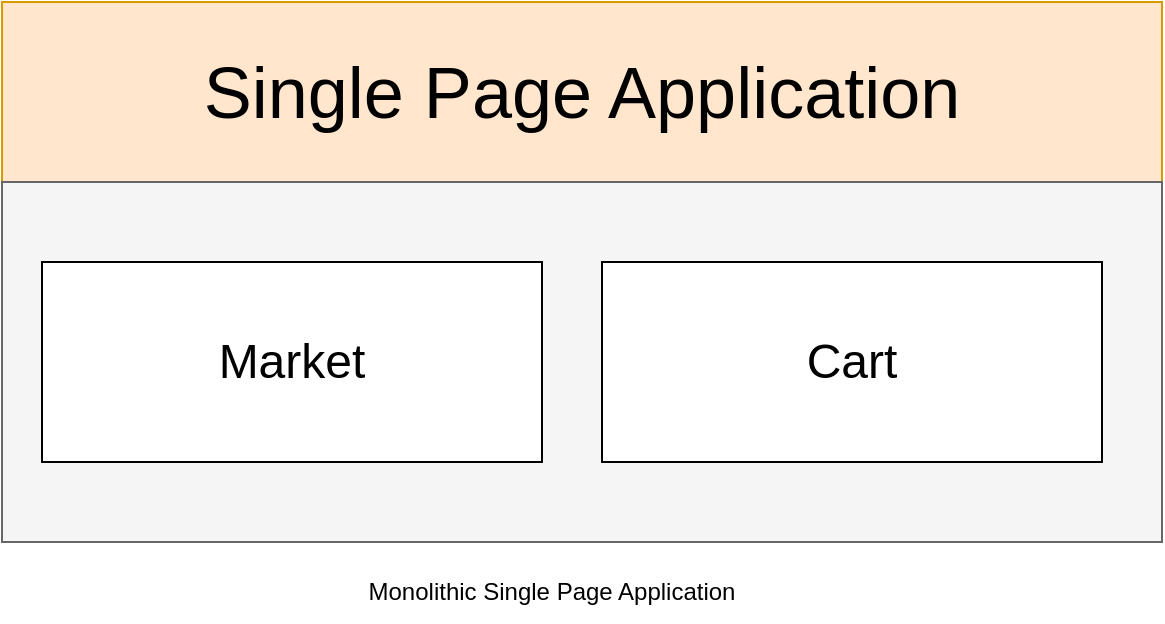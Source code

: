 <mxfile version="21.6.2" type="device" pages="7">
  <diagram name="Page-1" id="--JIbFCNCCRg-Ra6WlN-">
    <mxGraphModel dx="785" dy="1139" grid="1" gridSize="10" guides="1" tooltips="1" connect="1" arrows="1" fold="1" page="1" pageScale="1" pageWidth="850" pageHeight="1100" math="0" shadow="0">
      <root>
        <mxCell id="0" />
        <mxCell id="1" parent="0" />
        <mxCell id="Fht797_aLlEK99HxYjkb-1" value="&lt;font style=&quot;font-size: 36px;&quot;&gt;Single Page Application&lt;/font&gt;" style="rounded=0;whiteSpace=wrap;html=1;fillColor=#ffe6cc;strokeColor=#d79b00;" parent="1" vertex="1">
          <mxGeometry x="110" y="310" width="580" height="90" as="geometry" />
        </mxCell>
        <mxCell id="Fht797_aLlEK99HxYjkb-2" value="" style="rounded=0;whiteSpace=wrap;html=1;fillColor=#f5f5f5;fontColor=#333333;strokeColor=#666666;" parent="1" vertex="1">
          <mxGeometry x="110" y="400" width="580" height="180" as="geometry" />
        </mxCell>
        <mxCell id="Fht797_aLlEK99HxYjkb-4" value="&lt;font style=&quot;font-size: 24px;&quot;&gt;Market&lt;/font&gt;" style="rounded=0;whiteSpace=wrap;html=1;" parent="1" vertex="1">
          <mxGeometry x="130" y="440" width="250" height="100" as="geometry" />
        </mxCell>
        <mxCell id="Fht797_aLlEK99HxYjkb-12" value="&lt;font style=&quot;font-size: 24px;&quot;&gt;Cart&lt;/font&gt;" style="rounded=0;whiteSpace=wrap;html=1;" parent="1" vertex="1">
          <mxGeometry x="410" y="440" width="250" height="100" as="geometry" />
        </mxCell>
        <mxCell id="Fht797_aLlEK99HxYjkb-13" value="Monolithic Single Page Application" style="text;html=1;strokeColor=none;fillColor=none;align=center;verticalAlign=middle;whiteSpace=wrap;rounded=0;" parent="1" vertex="1">
          <mxGeometry x="250" y="590" width="270" height="30" as="geometry" />
        </mxCell>
      </root>
    </mxGraphModel>
  </diagram>
  <diagram id="bLvvdD_WTM3bdU5-brCn" name="Page-2">
    <mxGraphModel dx="924" dy="1340" grid="1" gridSize="10" guides="1" tooltips="1" connect="1" arrows="1" fold="1" page="1" pageScale="1" pageWidth="850" pageHeight="1100" math="0" shadow="0">
      <root>
        <mxCell id="0" />
        <mxCell id="1" parent="0" />
        <mxCell id="ryjcHDXRMsLDlWJCNbZk-1" value="" style="rounded=0;whiteSpace=wrap;html=1;fillColor=#f5f5f5;strokeColor=#666666;fontColor=#333333;" parent="1" vertex="1">
          <mxGeometry x="113" y="350" width="260" height="150" as="geometry" />
        </mxCell>
        <mxCell id="ryjcHDXRMsLDlWJCNbZk-2" value="&lt;b&gt;&lt;font style=&quot;font-size: 22px;&quot;&gt;React Single Page Application&lt;/font&gt;&lt;/b&gt;" style="rounded=0;whiteSpace=wrap;html=1;fillColor=#ffe6cc;strokeColor=#d79b00;" parent="1" vertex="1">
          <mxGeometry x="113" y="290" width="260" height="60" as="geometry" />
        </mxCell>
        <mxCell id="GFTjartdtwCa3VPqbh0O-1" value="&lt;font style=&quot;font-size: 24px;&quot;&gt;Market&lt;/font&gt;" style="rounded=0;whiteSpace=wrap;html=1;" parent="1" vertex="1">
          <mxGeometry x="143" y="380" width="200" height="80" as="geometry" />
        </mxCell>
        <mxCell id="lZiaKlkqVWLmifHFVUMV-1" value="" style="rounded=0;whiteSpace=wrap;html=1;fillColor=#f5f5f5;strokeColor=#666666;fontColor=#333333;" parent="1" vertex="1">
          <mxGeometry x="478" y="350" width="260" height="150" as="geometry" />
        </mxCell>
        <mxCell id="lZiaKlkqVWLmifHFVUMV-2" value="&lt;b&gt;&lt;font style=&quot;font-size: 22px;&quot;&gt;React Single Page Application&lt;/font&gt;&lt;/b&gt;" style="rounded=0;whiteSpace=wrap;html=1;fillColor=#ffe6cc;strokeColor=#d79b00;" parent="1" vertex="1">
          <mxGeometry x="478" y="290" width="260" height="60" as="geometry" />
        </mxCell>
        <mxCell id="lZiaKlkqVWLmifHFVUMV-3" value="&lt;font style=&quot;font-size: 24px;&quot;&gt;Cart&lt;/font&gt;" style="rounded=0;whiteSpace=wrap;html=1;" parent="1" vertex="1">
          <mxGeometry x="508" y="380" width="200" height="80" as="geometry" />
        </mxCell>
        <mxCell id="S316Bm3XXtKbjHkvnMJC-2" style="edgeStyle=orthogonalEdgeStyle;rounded=0;orthogonalLoop=1;jettySize=auto;html=1;entryX=0.5;entryY=0;entryDx=0;entryDy=0;strokeWidth=3;" parent="1" source="S316Bm3XXtKbjHkvnMJC-1" target="ryjcHDXRMsLDlWJCNbZk-2" edge="1">
          <mxGeometry relative="1" as="geometry" />
        </mxCell>
        <mxCell id="S316Bm3XXtKbjHkvnMJC-3" style="edgeStyle=orthogonalEdgeStyle;rounded=0;orthogonalLoop=1;jettySize=auto;html=1;entryX=0.5;entryY=0;entryDx=0;entryDy=0;strokeWidth=3;" parent="1" source="S316Bm3XXtKbjHkvnMJC-1" target="lZiaKlkqVWLmifHFVUMV-2" edge="1">
          <mxGeometry relative="1" as="geometry" />
        </mxCell>
        <mxCell id="S316Bm3XXtKbjHkvnMJC-1" value="&lt;font size=&quot;1&quot; style=&quot;&quot;&gt;&lt;b style=&quot;font-size: 23px;&quot;&gt;Container&lt;/b&gt;&lt;/font&gt;" style="rounded=0;whiteSpace=wrap;html=1;fillColor=#fad9d5;strokeColor=#ae4132;" parent="1" vertex="1">
          <mxGeometry x="285" y="140" width="280" height="80" as="geometry" />
        </mxCell>
      </root>
    </mxGraphModel>
  </diagram>
  <diagram id="acNAJ5-IKj0yj_vd4Acj" name="Page-3">
    <mxGraphModel dx="785" dy="1139" grid="1" gridSize="10" guides="1" tooltips="1" connect="1" arrows="1" fold="1" page="1" pageScale="1" pageWidth="850" pageHeight="1100" math="0" shadow="0">
      <root>
        <mxCell id="0" />
        <mxCell id="1" parent="0" />
        <mxCell id="xewhpXjkvFaPtMYvJp41-12" style="edgeStyle=orthogonalEdgeStyle;rounded=0;orthogonalLoop=1;jettySize=auto;html=1;strokeWidth=3;" parent="1" source="xewhpXjkvFaPtMYvJp41-1" target="xewhpXjkvFaPtMYvJp41-8" edge="1">
          <mxGeometry relative="1" as="geometry">
            <Array as="points">
              <mxPoint x="190" y="430" />
              <mxPoint x="460" y="430" />
            </Array>
          </mxGeometry>
        </mxCell>
        <mxCell id="xewhpXjkvFaPtMYvJp41-14" style="edgeStyle=orthogonalEdgeStyle;rounded=0;orthogonalLoop=1;jettySize=auto;html=1;strokeWidth=3;" parent="1" source="xewhpXjkvFaPtMYvJp41-1" edge="1">
          <mxGeometry relative="1" as="geometry">
            <mxPoint x="240" y="470" as="targetPoint" />
          </mxGeometry>
        </mxCell>
        <mxCell id="xewhpXjkvFaPtMYvJp41-16" style="edgeStyle=orthogonalEdgeStyle;rounded=0;orthogonalLoop=1;jettySize=auto;html=1;exitX=1;exitY=0.5;exitDx=0;exitDy=0;entryX=0;entryY=0.5;entryDx=0;entryDy=0;fillColor=#f8cecc;strokeColor=#b85450;strokeWidth=5;endArrow=cross;endFill=0;" parent="1" source="xewhpXjkvFaPtMYvJp41-1" target="xewhpXjkvFaPtMYvJp41-4" edge="1">
          <mxGeometry relative="1" as="geometry" />
        </mxCell>
        <mxCell id="xewhpXjkvFaPtMYvJp41-1" value="" style="rounded=0;whiteSpace=wrap;html=1;fillColor=#f5f5f5;strokeColor=#666666;fontColor=#333333;" parent="1" vertex="1">
          <mxGeometry x="60" y="240" width="260" height="150" as="geometry" />
        </mxCell>
        <mxCell id="xewhpXjkvFaPtMYvJp41-2" value="&lt;b&gt;&lt;font style=&quot;font-size: 22px;&quot;&gt;React Single Page Application&lt;/font&gt;&lt;/b&gt;" style="rounded=0;whiteSpace=wrap;html=1;fillColor=#ffe6cc;strokeColor=#d79b00;" parent="1" vertex="1">
          <mxGeometry x="60" y="180" width="260" height="60" as="geometry" />
        </mxCell>
        <mxCell id="xewhpXjkvFaPtMYvJp41-3" value="&lt;font style=&quot;font-size: 24px;&quot;&gt;Market&lt;/font&gt;" style="rounded=0;whiteSpace=wrap;html=1;" parent="1" vertex="1">
          <mxGeometry x="90" y="270" width="200" height="80" as="geometry" />
        </mxCell>
        <mxCell id="xewhpXjkvFaPtMYvJp41-15" style="edgeStyle=orthogonalEdgeStyle;rounded=0;orthogonalLoop=1;jettySize=auto;html=1;entryX=0.642;entryY=0;entryDx=0;entryDy=0;entryPerimeter=0;strokeWidth=3;" parent="1" source="xewhpXjkvFaPtMYvJp41-4" target="xewhpXjkvFaPtMYvJp41-8" edge="1">
          <mxGeometry relative="1" as="geometry" />
        </mxCell>
        <mxCell id="xewhpXjkvFaPtMYvJp41-4" value="" style="rounded=0;whiteSpace=wrap;html=1;fillColor=#f5f5f5;strokeColor=#666666;fontColor=#333333;" parent="1" vertex="1">
          <mxGeometry x="425" y="240" width="260" height="150" as="geometry" />
        </mxCell>
        <mxCell id="xewhpXjkvFaPtMYvJp41-5" value="&lt;b&gt;&lt;font style=&quot;font-size: 22px;&quot;&gt;React Single Page Application&lt;/font&gt;&lt;/b&gt;" style="rounded=0;whiteSpace=wrap;html=1;fillColor=#ffe6cc;strokeColor=#d79b00;" parent="1" vertex="1">
          <mxGeometry x="425" y="180" width="260" height="60" as="geometry" />
        </mxCell>
        <mxCell id="xewhpXjkvFaPtMYvJp41-6" value="&lt;font style=&quot;font-size: 24px;&quot;&gt;Cart&lt;/font&gt;" style="rounded=0;whiteSpace=wrap;html=1;" parent="1" vertex="1">
          <mxGeometry x="455" y="270" width="200" height="80" as="geometry" />
        </mxCell>
        <mxCell id="xewhpXjkvFaPtMYvJp41-7" value="&lt;font style=&quot;font-size: 18px;&quot;&gt;&lt;b&gt;API to Get Products&lt;/b&gt;&lt;/font&gt;" style="rounded=0;whiteSpace=wrap;html=1;fillColor=#fff2cc;strokeColor=#d6b656;" parent="1" vertex="1">
          <mxGeometry x="120" y="470" width="240" height="80" as="geometry" />
        </mxCell>
        <mxCell id="xewhpXjkvFaPtMYvJp41-8" value="&lt;font size=&quot;1&quot; style=&quot;&quot;&gt;&lt;b style=&quot;font-size: 18px;&quot;&gt;API for Managing Cart&lt;/b&gt;&lt;/font&gt;" style="rounded=0;whiteSpace=wrap;html=1;fillColor=#fff2cc;strokeColor=#d6b656;" parent="1" vertex="1">
          <mxGeometry x="400" y="470" width="240" height="80" as="geometry" />
        </mxCell>
      </root>
    </mxGraphModel>
  </diagram>
  <diagram id="0IOE6PRN7DPEpsZzGV7t" name="Page-4">
    <mxGraphModel dx="785" dy="1139" grid="1" gridSize="10" guides="1" tooltips="1" connect="1" arrows="1" fold="1" page="1" pageScale="1" pageWidth="850" pageHeight="1100" math="0" shadow="0">
      <root>
        <mxCell id="0" />
        <mxCell id="1" parent="0" />
        <mxCell id="zOkcD0dEAVJurSwZPRy9-1" value="&lt;b&gt;&lt;font style=&quot;font-size: 20px;&quot;&gt;Build-Time Integration&lt;/font&gt;&lt;/b&gt;" style="rounded=0;whiteSpace=wrap;html=1;fillColor=#d0cee2;strokeColor=#56517e;" parent="1" vertex="1">
          <mxGeometry x="80" y="40" width="680" height="80" as="geometry" />
        </mxCell>
        <mxCell id="zOkcD0dEAVJurSwZPRy9-2" value="" style="endArrow=classic;html=1;rounded=0;" parent="1" edge="1">
          <mxGeometry width="50" height="50" relative="1" as="geometry">
            <mxPoint x="80" y="140" as="sourcePoint" />
            <mxPoint x="80" y="570" as="targetPoint" />
          </mxGeometry>
        </mxCell>
        <mxCell id="zOkcD0dEAVJurSwZPRy9-4" value="&lt;b&gt;&lt;font style=&quot;font-size: 14px;&quot;&gt;Time&lt;/font&gt;&lt;/b&gt;" style="text;html=1;strokeColor=none;fillColor=none;align=center;verticalAlign=middle;whiteSpace=wrap;rounded=0;" parent="1" vertex="1">
          <mxGeometry x="20" y="140" width="60" height="30" as="geometry" />
        </mxCell>
        <mxCell id="zOkcD0dEAVJurSwZPRy9-5" value="&lt;font style=&quot;font-size: 15px;&quot;&gt;&lt;b&gt;One team develops Market&lt;/b&gt;&lt;/font&gt;" style="rounded=1;whiteSpace=wrap;html=1;fillColor=#f9f7ed;strokeColor=#36393d;" parent="1" vertex="1">
          <mxGeometry x="90" y="140" width="370" height="60" as="geometry" />
        </mxCell>
        <mxCell id="zOkcD0dEAVJurSwZPRy9-6" value="&lt;font style=&quot;font-size: 15px;&quot;&gt;&lt;b&gt;They deploy the application.&lt;/b&gt;&lt;/font&gt;" style="rounded=1;whiteSpace=wrap;html=1;fillColor=#f9f7ed;strokeColor=#36393d;" parent="1" vertex="1">
          <mxGeometry x="90" y="210" width="370" height="60" as="geometry" />
        </mxCell>
        <mxCell id="zOkcD0dEAVJurSwZPRy9-7" value="&lt;b&gt;&lt;font style=&quot;font-size: 19px;&quot;&gt;They Publish it as an NPM Package&lt;/font&gt;&lt;/b&gt;" style="rounded=1;whiteSpace=wrap;html=1;fillColor=#f9f7ed;strokeColor=#36393d;" parent="1" vertex="1">
          <mxGeometry x="90" y="300" width="370" height="60" as="geometry" />
        </mxCell>
        <mxCell id="zOkcD0dEAVJurSwZPRy9-8" value="NPM" style="rounded=0;whiteSpace=wrap;html=1;fillColor=#eeeeee;strokeColor=#36393d;" parent="1" vertex="1">
          <mxGeometry x="560" y="240" width="200" height="30" as="geometry" />
        </mxCell>
        <mxCell id="zOkcD0dEAVJurSwZPRy9-15" style="edgeStyle=orthogonalEdgeStyle;rounded=0;orthogonalLoop=1;jettySize=auto;html=1;exitX=0;exitY=0.75;exitDx=0;exitDy=0;entryX=1.003;entryY=0.628;entryDx=0;entryDy=0;entryPerimeter=0;strokeWidth=2;" parent="1" source="zOkcD0dEAVJurSwZPRy9-9" target="zOkcD0dEAVJurSwZPRy9-7" edge="1">
          <mxGeometry relative="1" as="geometry" />
        </mxCell>
        <mxCell id="zOkcD0dEAVJurSwZPRy9-9" value="" style="rounded=0;whiteSpace=wrap;html=1;fillColor=#eeeeee;strokeColor=#36393d;" parent="1" vertex="1">
          <mxGeometry x="560" y="270" width="200" height="60" as="geometry" />
        </mxCell>
        <mxCell id="zOkcD0dEAVJurSwZPRy9-10" value="Market" style="rounded=0;whiteSpace=wrap;html=1;fillColor=#f9f7ed;strokeColor=#36393d;" parent="1" vertex="1">
          <mxGeometry x="600" y="285" width="120" height="30" as="geometry" />
        </mxCell>
        <mxCell id="zOkcD0dEAVJurSwZPRy9-11" value="" style="endArrow=classic;html=1;rounded=0;entryX=-0.011;entryY=0.169;entryDx=0;entryDy=0;entryPerimeter=0;strokeWidth=2;" parent="1" target="zOkcD0dEAVJurSwZPRy9-9" edge="1">
          <mxGeometry width="50" height="50" relative="1" as="geometry">
            <mxPoint x="460" y="240" as="sourcePoint" />
            <mxPoint x="510" y="190" as="targetPoint" />
            <Array as="points">
              <mxPoint x="520" y="240" />
              <mxPoint x="520" y="280" />
            </Array>
          </mxGeometry>
        </mxCell>
        <mxCell id="zOkcD0dEAVJurSwZPRy9-16" value="&lt;font style=&quot;font-size: 15px;&quot;&gt;&lt;b&gt;Team working on container installs Market as a dependency&lt;/b&gt;&lt;/font&gt;" style="rounded=1;whiteSpace=wrap;html=1;fillColor=#f9f7ed;strokeColor=#36393d;" parent="1" vertex="1">
          <mxGeometry x="90" y="370" width="370" height="60" as="geometry" />
        </mxCell>
        <mxCell id="zOkcD0dEAVJurSwZPRy9-17" value="&lt;font style=&quot;font-size: 15px;&quot;&gt;&lt;b&gt;Container team builds their app&lt;/b&gt;&lt;/font&gt;" style="rounded=1;whiteSpace=wrap;html=1;fillColor=#f9f7ed;strokeColor=#36393d;" parent="1" vertex="1">
          <mxGeometry x="90" y="440" width="370" height="60" as="geometry" />
        </mxCell>
        <mxCell id="zOkcD0dEAVJurSwZPRy9-18" value="&lt;span style=&quot;font-size: 15px;&quot;&gt;&lt;b&gt;Output bundle which includes all the code for Market&lt;/b&gt;&lt;/span&gt;" style="rounded=1;whiteSpace=wrap;html=1;fillColor=#f9f7ed;strokeColor=#36393d;" parent="1" vertex="1">
          <mxGeometry x="90" y="510" width="370" height="60" as="geometry" />
        </mxCell>
      </root>
    </mxGraphModel>
  </diagram>
  <diagram id="bYWh9Oj-rlXxphHQcJ2w" name="Page-5">
    <mxGraphModel dx="785" dy="1139" grid="1" gridSize="10" guides="1" tooltips="1" connect="1" arrows="1" fold="1" page="1" pageScale="1" pageWidth="850" pageHeight="1100" math="0" shadow="0">
      <root>
        <mxCell id="0" />
        <mxCell id="1" parent="0" />
        <mxCell id="Lpja1zrPFiL2sX5VOkGl-1" value="&lt;span style=&quot;font-size: 20px;&quot;&gt;&lt;b&gt;Run-Time Integration&lt;/b&gt;&lt;/span&gt;" style="rounded=0;whiteSpace=wrap;html=1;fillColor=#d0cee2;strokeColor=#56517e;" parent="1" vertex="1">
          <mxGeometry x="80" y="40" width="680" height="80" as="geometry" />
        </mxCell>
        <mxCell id="8cHU3OSHqpMQr5M2sj5k-1" value="" style="endArrow=classic;html=1;rounded=0;" parent="1" edge="1">
          <mxGeometry width="50" height="50" relative="1" as="geometry">
            <mxPoint x="80" y="140" as="sourcePoint" />
            <mxPoint x="80" y="480" as="targetPoint" />
          </mxGeometry>
        </mxCell>
        <mxCell id="8cHU3OSHqpMQr5M2sj5k-2" value="&lt;b&gt;&lt;font style=&quot;font-size: 14px;&quot;&gt;Time&lt;/font&gt;&lt;/b&gt;" style="text;html=1;strokeColor=none;fillColor=none;align=center;verticalAlign=middle;whiteSpace=wrap;rounded=0;" parent="1" vertex="1">
          <mxGeometry x="20" y="140" width="60" height="30" as="geometry" />
        </mxCell>
        <mxCell id="RHB6bysy3-sl2wqoUqto-1" value="&lt;font style=&quot;font-size: 15px;&quot;&gt;&lt;b&gt;One team develops Market&lt;/b&gt;&lt;/font&gt;" style="rounded=1;whiteSpace=wrap;html=1;fillColor=#f9f7ed;strokeColor=#36393d;" parent="1" vertex="1">
          <mxGeometry x="90" y="140" width="670" height="60" as="geometry" />
        </mxCell>
        <mxCell id="RHB6bysy3-sl2wqoUqto-2" value="&lt;font style=&quot;font-size: 15px;&quot;&gt;&lt;b&gt;They deploy the app&lt;/b&gt;&lt;/font&gt;" style="rounded=1;whiteSpace=wrap;html=1;fillColor=#f9f7ed;strokeColor=#36393d;" parent="1" vertex="1">
          <mxGeometry x="90" y="210" width="670" height="60" as="geometry" />
        </mxCell>
        <mxCell id="8BXQ6Em0JNOWvq86Qg1X-1" value="&lt;font style=&quot;font-size: 15px;&quot;&gt;&lt;b&gt;Market Code deployed at https://somewhereinnet.com/market.js&lt;/b&gt;&lt;/font&gt;" style="rounded=1;whiteSpace=wrap;html=1;fillColor=#f9f7ed;strokeColor=#36393d;" parent="1" vertex="1">
          <mxGeometry x="90" y="280" width="670" height="60" as="geometry" />
        </mxCell>
        <mxCell id="8BXQ6Em0JNOWvq86Qg1X-2" value="&lt;font style=&quot;font-size: 15px;&quot;&gt;&lt;b&gt;User navigates to https://somewhereinnet.com, Container app is loaded&lt;/b&gt;&lt;/font&gt;" style="rounded=1;whiteSpace=wrap;html=1;fillColor=#f9f7ed;strokeColor=#36393d;" parent="1" vertex="1">
          <mxGeometry x="90" y="350" width="670" height="60" as="geometry" />
        </mxCell>
        <mxCell id="8BXQ6Em0JNOWvq86Qg1X-3" value="&lt;span style=&quot;font-size: 15px;&quot;&gt;&lt;b&gt;Container app fetches market.js and execute it&lt;/b&gt;&lt;/span&gt;" style="rounded=1;whiteSpace=wrap;html=1;fillColor=#f9f7ed;strokeColor=#36393d;" parent="1" vertex="1">
          <mxGeometry x="90" y="420" width="670" height="60" as="geometry" />
        </mxCell>
      </root>
    </mxGraphModel>
  </diagram>
  <diagram id="kazaH44x20B2akhy_dxe" name="Page-6">
    <mxGraphModel dx="843" dy="786" grid="1" gridSize="10" guides="1" tooltips="1" connect="1" arrows="1" fold="1" page="1" pageScale="1" pageWidth="850" pageHeight="1100" math="0" shadow="0">
      <root>
        <mxCell id="0" />
        <mxCell id="1" parent="0" />
        <mxCell id="XVSDvqvXs4DGub_oEqXb-1" value="" style="rounded=0;whiteSpace=wrap;html=1;fillColor=#f5f5f5;strokeColor=#666666;fontColor=#333333;" vertex="1" parent="1">
          <mxGeometry x="113" y="350" width="260" height="150" as="geometry" />
        </mxCell>
        <mxCell id="XVSDvqvXs4DGub_oEqXb-2" value="&lt;b&gt;&lt;font style=&quot;font-size: 22px;&quot;&gt;Remote1&lt;/font&gt;&lt;/b&gt;" style="rounded=0;whiteSpace=wrap;html=1;fillColor=#ffe6cc;strokeColor=#d79b00;" vertex="1" parent="1">
          <mxGeometry x="113" y="290" width="260" height="60" as="geometry" />
        </mxCell>
        <mxCell id="XVSDvqvXs4DGub_oEqXb-3" value="&lt;font style=&quot;font-size: 24px;&quot;&gt;Content&lt;/font&gt;" style="rounded=0;whiteSpace=wrap;html=1;" vertex="1" parent="1">
          <mxGeometry x="143" y="380" width="200" height="80" as="geometry" />
        </mxCell>
        <mxCell id="XVSDvqvXs4DGub_oEqXb-4" value="" style="rounded=0;whiteSpace=wrap;html=1;fillColor=#f5f5f5;strokeColor=#666666;fontColor=#333333;" vertex="1" parent="1">
          <mxGeometry x="478" y="350" width="260" height="150" as="geometry" />
        </mxCell>
        <mxCell id="XVSDvqvXs4DGub_oEqXb-5" value="&lt;b&gt;&lt;font style=&quot;font-size: 22px;&quot;&gt;Remote2&lt;/font&gt;&lt;/b&gt;" style="rounded=0;whiteSpace=wrap;html=1;fillColor=#ffe6cc;strokeColor=#d79b00;" vertex="1" parent="1">
          <mxGeometry x="478" y="290" width="260" height="60" as="geometry" />
        </mxCell>
        <mxCell id="XVSDvqvXs4DGub_oEqXb-6" value="&lt;font style=&quot;font-size: 24px;&quot;&gt;Image&lt;/font&gt;" style="rounded=0;whiteSpace=wrap;html=1;" vertex="1" parent="1">
          <mxGeometry x="508" y="380" width="200" height="80" as="geometry" />
        </mxCell>
        <mxCell id="XVSDvqvXs4DGub_oEqXb-7" style="edgeStyle=orthogonalEdgeStyle;rounded=0;orthogonalLoop=1;jettySize=auto;html=1;entryX=0.5;entryY=0;entryDx=0;entryDy=0;strokeWidth=3;" edge="1" parent="1" source="XVSDvqvXs4DGub_oEqXb-9" target="XVSDvqvXs4DGub_oEqXb-2">
          <mxGeometry relative="1" as="geometry" />
        </mxCell>
        <mxCell id="XVSDvqvXs4DGub_oEqXb-8" style="edgeStyle=orthogonalEdgeStyle;rounded=0;orthogonalLoop=1;jettySize=auto;html=1;entryX=0.5;entryY=0;entryDx=0;entryDy=0;strokeWidth=3;" edge="1" parent="1" source="XVSDvqvXs4DGub_oEqXb-9" target="XVSDvqvXs4DGub_oEqXb-5">
          <mxGeometry relative="1" as="geometry" />
        </mxCell>
        <mxCell id="XVSDvqvXs4DGub_oEqXb-9" value="&lt;span style=&quot;font-size: 23px;&quot;&gt;&lt;b&gt;Shell with ssr server&lt;/b&gt;&lt;/span&gt;" style="rounded=0;whiteSpace=wrap;html=1;fillColor=#fad9d5;strokeColor=#ae4132;" vertex="1" parent="1">
          <mxGeometry x="285" y="140" width="280" height="80" as="geometry" />
        </mxCell>
      </root>
    </mxGraphModel>
  </diagram>
  <diagram id="FbbVyqXXMI68OqEA78JC" name="Page-7">
    <mxGraphModel dx="1019" dy="949" grid="1" gridSize="10" guides="1" tooltips="1" connect="1" arrows="1" fold="1" page="1" pageScale="1" pageWidth="850" pageHeight="1100" math="0" shadow="0">
      <root>
        <mxCell id="0" />
        <mxCell id="1" parent="0" />
        <mxCell id="lZ4o6t8GtqZ0C_vP2dzb-4" value="" style="rounded=0;whiteSpace=wrap;html=1;fillColor=#f5f5f5;strokeColor=#666666;fontColor=#333333;" vertex="1" parent="1">
          <mxGeometry x="478" y="350" width="260" height="150" as="geometry" />
        </mxCell>
        <mxCell id="lZ4o6t8GtqZ0C_vP2dzb-5" value="&lt;b&gt;&lt;font style=&quot;font-size: 22px;&quot;&gt;Main Application&lt;/font&gt;&lt;/b&gt;" style="rounded=0;whiteSpace=wrap;html=1;fillColor=#ffe6cc;strokeColor=#d79b00;" vertex="1" parent="1">
          <mxGeometry x="478" y="290" width="260" height="60" as="geometry" />
        </mxCell>
        <mxCell id="lZ4o6t8GtqZ0C_vP2dzb-6" value="&lt;font style=&quot;font-size: 24px;&quot;&gt;Page&lt;/font&gt;" style="rounded=0;whiteSpace=wrap;html=1;" vertex="1" parent="1">
          <mxGeometry x="508" y="380" width="200" height="80" as="geometry" />
        </mxCell>
        <mxCell id="lZ4o6t8GtqZ0C_vP2dzb-8" style="edgeStyle=orthogonalEdgeStyle;rounded=0;orthogonalLoop=1;jettySize=auto;html=1;entryX=0.5;entryY=0;entryDx=0;entryDy=0;strokeWidth=3;" edge="1" parent="1" source="lZ4o6t8GtqZ0C_vP2dzb-9" target="lZ4o6t8GtqZ0C_vP2dzb-5">
          <mxGeometry relative="1" as="geometry" />
        </mxCell>
        <mxCell id="lZ4o6t8GtqZ0C_vP2dzb-9" value="&lt;span style=&quot;font-size: 23px;&quot;&gt;&lt;b&gt;Shell with ssr server&lt;/b&gt;&lt;/span&gt;" style="rounded=0;whiteSpace=wrap;html=1;fillColor=#fad9d5;strokeColor=#ae4132;" vertex="1" parent="1">
          <mxGeometry x="468" y="110" width="280" height="80" as="geometry" />
        </mxCell>
        <mxCell id="lZ4o6t8GtqZ0C_vP2dzb-10" value="&lt;b&gt;&lt;font style=&quot;font-size: 32px;&quot;&gt;API&lt;/font&gt;&lt;/b&gt;" style="ellipse;shape=cloud;whiteSpace=wrap;html=1;fillColor=#dae8fc;strokeColor=#6c8ebf;" vertex="1" parent="1">
          <mxGeometry x="10" y="190" width="300" height="200" as="geometry" />
        </mxCell>
        <mxCell id="lZ4o6t8GtqZ0C_vP2dzb-11" value="" style="endArrow=classic;startArrow=classic;html=1;rounded=0;entryX=0;entryY=0.5;entryDx=0;entryDy=0;exitX=0.88;exitY=0.25;exitDx=0;exitDy=0;exitPerimeter=0;strokeWidth=2;" edge="1" parent="1" source="lZ4o6t8GtqZ0C_vP2dzb-10" target="lZ4o6t8GtqZ0C_vP2dzb-9">
          <mxGeometry width="50" height="50" relative="1" as="geometry">
            <mxPoint x="410" y="210" as="sourcePoint" />
            <mxPoint x="460" y="160" as="targetPoint" />
          </mxGeometry>
        </mxCell>
        <mxCell id="lZ4o6t8GtqZ0C_vP2dzb-12" value="" style="endArrow=classic;startArrow=classic;html=1;rounded=0;entryX=0;entryY=0.5;entryDx=0;entryDy=0;exitX=0.956;exitY=0.759;exitDx=0;exitDy=0;exitPerimeter=0;strokeWidth=2;" edge="1" parent="1" source="lZ4o6t8GtqZ0C_vP2dzb-10" target="lZ4o6t8GtqZ0C_vP2dzb-4">
          <mxGeometry width="50" height="50" relative="1" as="geometry">
            <mxPoint x="400" y="450" as="sourcePoint" />
            <mxPoint x="450" y="400" as="targetPoint" />
          </mxGeometry>
        </mxCell>
        <mxCell id="lZ4o6t8GtqZ0C_vP2dzb-13" value="Get meta headers" style="text;html=1;strokeColor=none;fillColor=none;align=center;verticalAlign=middle;whiteSpace=wrap;rounded=0;rotation=-25;" vertex="1" parent="1">
          <mxGeometry x="320" y="170" width="100" height="30" as="geometry" />
        </mxCell>
        <mxCell id="lZ4o6t8GtqZ0C_vP2dzb-14" value="Get page details" style="text;html=1;strokeColor=none;fillColor=none;align=center;verticalAlign=middle;whiteSpace=wrap;rounded=0;rotation=25;" vertex="1" parent="1">
          <mxGeometry x="340" y="360" width="100" height="30" as="geometry" />
        </mxCell>
      </root>
    </mxGraphModel>
  </diagram>
</mxfile>
